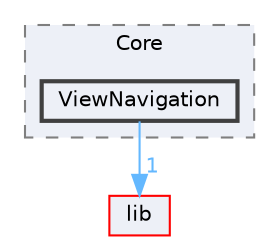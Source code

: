 digraph "app/src/Core/ViewNavigation"
{
 // LATEX_PDF_SIZE
  bgcolor="transparent";
  edge [fontname=Helvetica,fontsize=10,labelfontname=Helvetica,labelfontsize=10];
  node [fontname=Helvetica,fontsize=10,shape=box,height=0.2,width=0.4];
  compound=true
  subgraph clusterdir_f7d4be874a03ffe36f67d0add008229d {
    graph [ bgcolor="#edf0f7", pencolor="grey50", label="Core", fontname=Helvetica,fontsize=10 style="filled,dashed", URL="dir_f7d4be874a03ffe36f67d0add008229d.html",tooltip=""]
  dir_bd55bf7dcf6fda76eef10d74b3b28f93 [label="ViewNavigation", fillcolor="#edf0f7", color="grey25", style="filled,bold", URL="dir_bd55bf7dcf6fda76eef10d74b3b28f93.html",tooltip=""];
  }
  dir_97aefd0d527b934f1d99a682da8fe6a9 [label="lib", fillcolor="#edf0f7", color="red", style="filled", URL="dir_97aefd0d527b934f1d99a682da8fe6a9.html",tooltip=""];
  dir_bd55bf7dcf6fda76eef10d74b3b28f93->dir_97aefd0d527b934f1d99a682da8fe6a9 [headlabel="1", labeldistance=1.5 headhref="dir_000023_000012.html" href="dir_000023_000012.html" color="steelblue1" fontcolor="steelblue1"];
}
